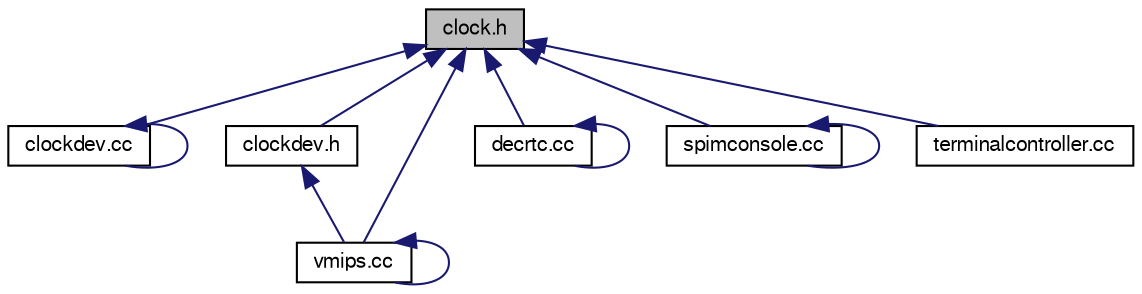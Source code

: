 digraph G
{
  edge [fontname="FreeSans",fontsize="10",labelfontname="FreeSans",labelfontsize="10"];
  node [fontname="FreeSans",fontsize="10",shape=record];
  Node1 [label="clock.h",height=0.2,width=0.4,color="black", fillcolor="grey75", style="filled" fontcolor="black"];
  Node1 -> Node2 [dir=back,color="midnightblue",fontsize="10",style="solid"];
  Node2 [label="clockdev.cc",height=0.2,width=0.4,color="black", fillcolor="white", style="filled",URL="$clockdev_8cc.html"];
  Node2 -> Node2 [dir=back,color="midnightblue",fontsize="10",style="solid"];
  Node1 -> Node3 [dir=back,color="midnightblue",fontsize="10",style="solid"];
  Node3 [label="clockdev.h",height=0.2,width=0.4,color="black", fillcolor="white", style="filled",URL="$clockdev_8h.html"];
  Node3 -> Node4 [dir=back,color="midnightblue",fontsize="10",style="solid"];
  Node4 [label="vmips.cc",height=0.2,width=0.4,color="black", fillcolor="white", style="filled",URL="$vmips_8cc.html"];
  Node4 -> Node4 [dir=back,color="midnightblue",fontsize="10",style="solid"];
  Node1 -> Node5 [dir=back,color="midnightblue",fontsize="10",style="solid"];
  Node5 [label="decrtc.cc",height=0.2,width=0.4,color="black", fillcolor="white", style="filled",URL="$decrtc_8cc.html"];
  Node5 -> Node5 [dir=back,color="midnightblue",fontsize="10",style="solid"];
  Node1 -> Node6 [dir=back,color="midnightblue",fontsize="10",style="solid"];
  Node6 [label="spimconsole.cc",height=0.2,width=0.4,color="black", fillcolor="white", style="filled",URL="$spimconsole_8cc.html"];
  Node6 -> Node6 [dir=back,color="midnightblue",fontsize="10",style="solid"];
  Node1 -> Node7 [dir=back,color="midnightblue",fontsize="10",style="solid"];
  Node7 [label="terminalcontroller.cc",height=0.2,width=0.4,color="black", fillcolor="white", style="filled",URL="$terminalcontroller_8cc.html"];
  Node1 -> Node4 [dir=back,color="midnightblue",fontsize="10",style="solid"];
}
